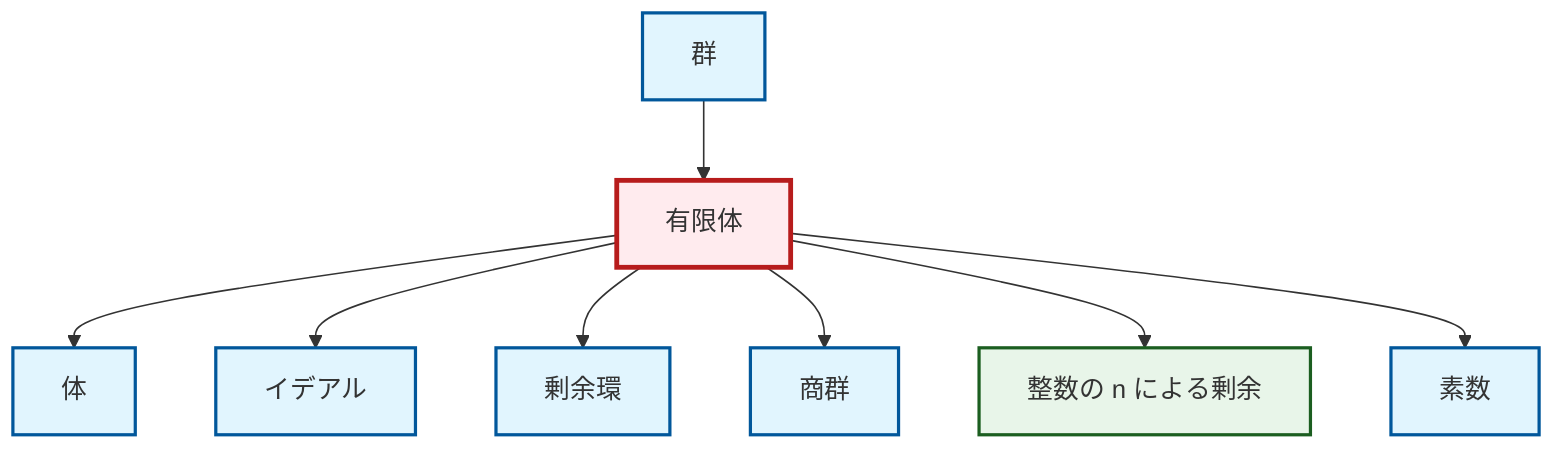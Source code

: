 graph TD
    classDef definition fill:#e1f5fe,stroke:#01579b,stroke-width:2px
    classDef theorem fill:#f3e5f5,stroke:#4a148c,stroke-width:2px
    classDef axiom fill:#fff3e0,stroke:#e65100,stroke-width:2px
    classDef example fill:#e8f5e9,stroke:#1b5e20,stroke-width:2px
    classDef current fill:#ffebee,stroke:#b71c1c,stroke-width:3px
    def-quotient-ring["剰余環"]:::definition
    def-field["体"]:::definition
    def-group["群"]:::definition
    def-quotient-group["商群"]:::definition
    def-prime["素数"]:::definition
    ex-quotient-integers-mod-n["整数の n による剰余"]:::example
    ex-finite-field["有限体"]:::example
    def-ideal["イデアル"]:::definition
    ex-finite-field --> def-field
    def-group --> ex-finite-field
    ex-finite-field --> def-ideal
    ex-finite-field --> def-quotient-ring
    ex-finite-field --> def-quotient-group
    ex-finite-field --> ex-quotient-integers-mod-n
    ex-finite-field --> def-prime
    class ex-finite-field current